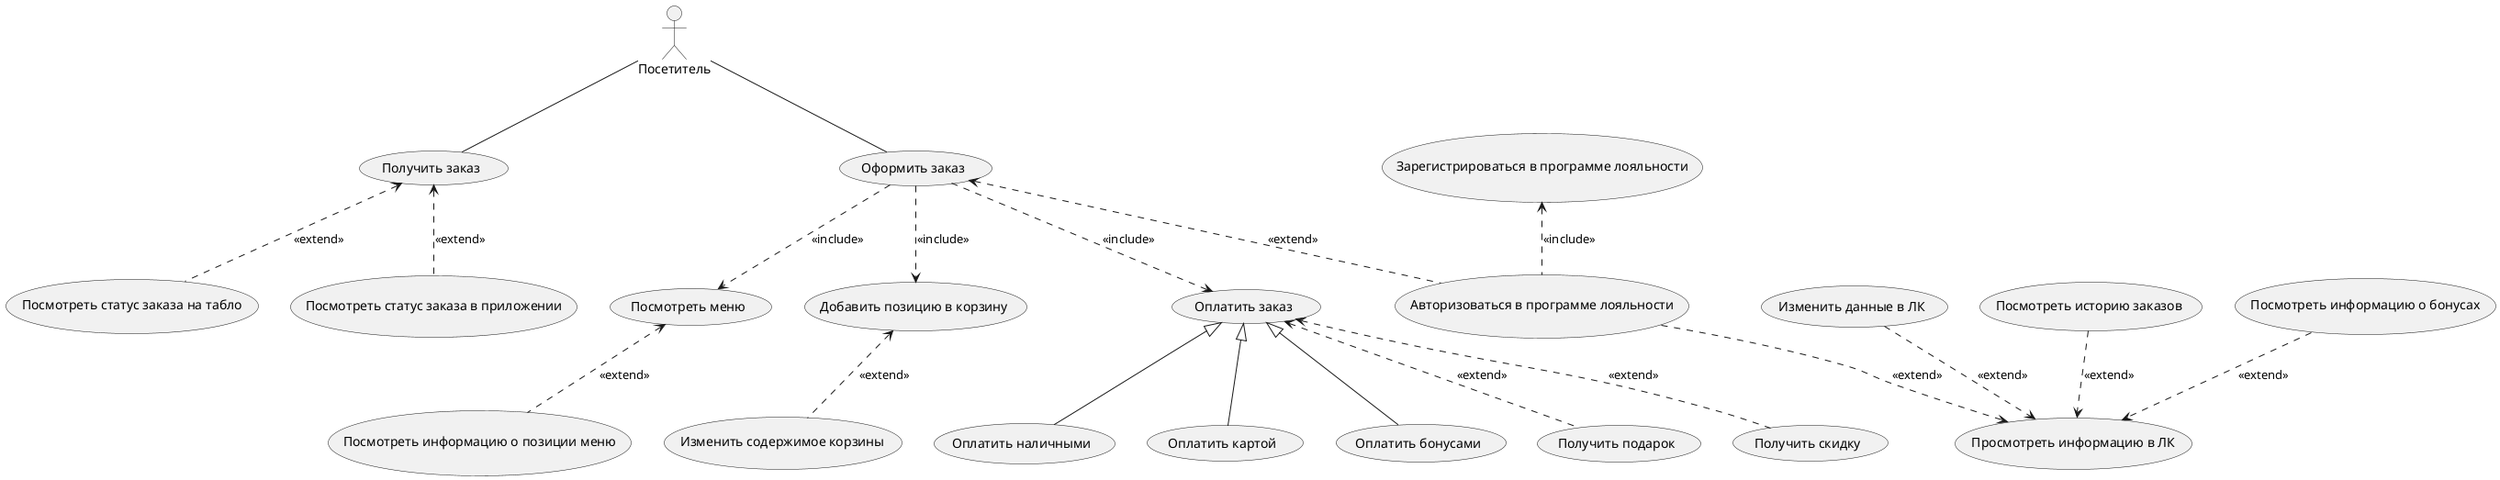 @startuml

Посетитель -- (Получить заказ)
Посетитель -- (Оформить заказ)

(Оформить заказ) ..> (Посмотреть меню) : <<include>>
(Оформить заказ) ..> (Добавить позицию в корзину) : <<include>>
(Оформить заказ) ..> (Оплатить заказ) : <<include>>

(Оплатить заказ) <|-- (Оплатить наличными)
(Оплатить заказ) <|-- (Оплатить картой)
(Оплатить заказ) <|-- (Оплатить бонусами)

(Оплатить заказ) <.. (Получить подарок) : <<extend>>
(Оплатить заказ) <.. (Получить скидку) : <<extend>>

(Получить заказ) <.. (Посмотреть статус заказа на табло) : <<extend>>
(Получить заказ) <.. (Посмотреть статус заказа в приложении) : <<extend>>

(Посмотреть меню) <.. (Посмотреть информацию о позиции меню) : <<extend>>
(Добавить позицию в корзину) <.. (Изменить содержимое корзины) : <<extend>>

(Оформить заказ) <.. (Авторизоваться в программе лояльности) : <<extend>>
(Зарегистрироваться в программе лояльности) <.. (Авторизоваться в программе лояльности) : <<include>>

(Авторизоваться в программе лояльности) ..> (Просмотреть информацию в ЛК) : <<extend>>
(Изменить данные в ЛК) ..> (Просмотреть информацию в ЛК) : <<extend>>
(Посмотреть историю заказов) ..> (Просмотреть информацию в ЛК) : <<extend>>
(Посмотреть информацию о бонусах) ..> (Просмотреть информацию в ЛК) : <<extend>>

@enduml
